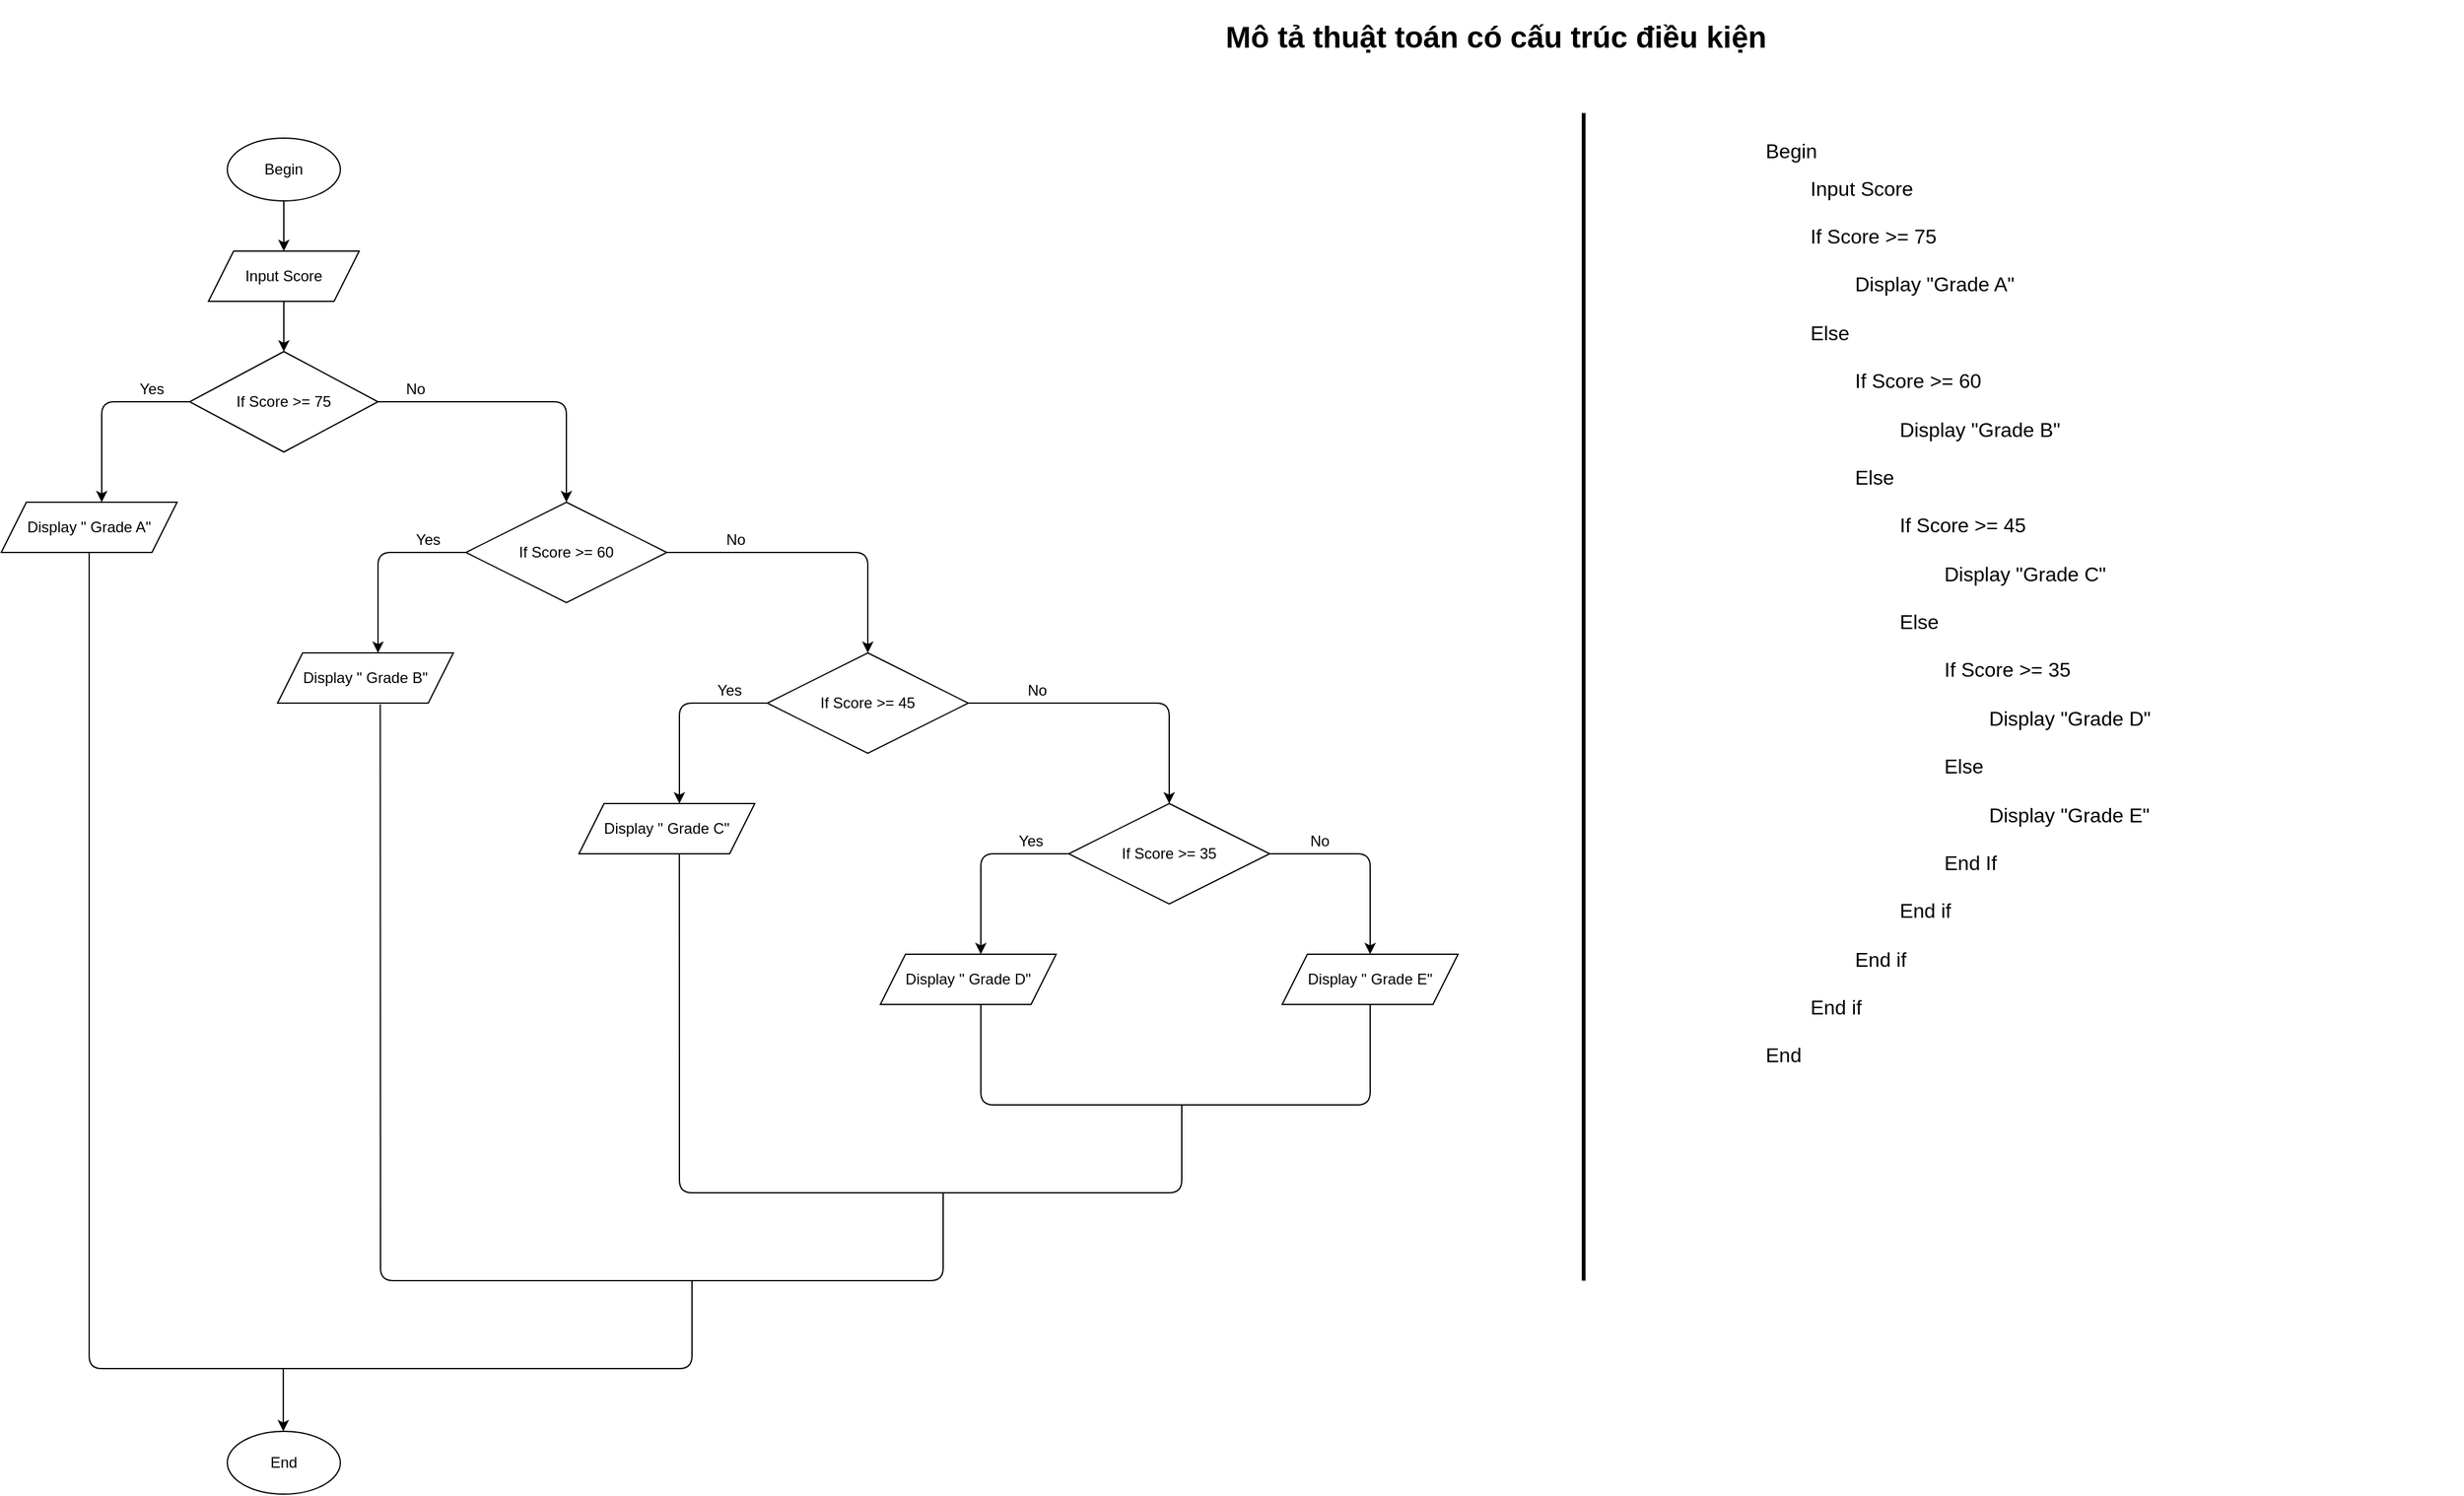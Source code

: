 <mxfile version="15.3.7" type="device"><diagram id="q-nUF9DSOmDJksMGqt2l" name="Page-1"><mxGraphModel dx="3555" dy="1905" grid="1" gridSize="10" guides="1" tooltips="1" connect="1" arrows="1" fold="1" page="1" pageScale="1" pageWidth="827" pageHeight="1169" math="0" shadow="0"><root><mxCell id="0"/><mxCell id="1" parent="0"/><mxCell id="5AqrQunOF9yiXY4FqoFe-1" value="Begin" style="ellipse;whiteSpace=wrap;html=1;" parent="1" vertex="1"><mxGeometry x="250" y="140" width="90" height="50" as="geometry"/></mxCell><mxCell id="5AqrQunOF9yiXY4FqoFe-6" value="" style="endArrow=classic;html=1;exitX=0.5;exitY=1;exitDx=0;exitDy=0;" parent="1" source="5AqrQunOF9yiXY4FqoFe-1" edge="1"><mxGeometry width="50" height="50" relative="1" as="geometry"><mxPoint x="520" y="420" as="sourcePoint"/><mxPoint x="295" y="230" as="targetPoint"/></mxGeometry></mxCell><mxCell id="5AqrQunOF9yiXY4FqoFe-7" value="Input Score" style="shape=parallelogram;perimeter=parallelogramPerimeter;whiteSpace=wrap;html=1;fixedSize=1;" parent="1" vertex="1"><mxGeometry x="235" y="230" width="120" height="40" as="geometry"/></mxCell><mxCell id="5AqrQunOF9yiXY4FqoFe-9" value="" style="endArrow=classic;html=1;exitX=0.5;exitY=1;exitDx=0;exitDy=0;" parent="1" source="5AqrQunOF9yiXY4FqoFe-7" edge="1"><mxGeometry width="50" height="50" relative="1" as="geometry"><mxPoint x="290" y="300" as="sourcePoint"/><mxPoint x="295" y="310" as="targetPoint"/></mxGeometry></mxCell><mxCell id="5AqrQunOF9yiXY4FqoFe-24" value="&lt;h1&gt;Mô tả thuật toán có cấu trúc điều kiện&lt;/h1&gt;" style="text;html=1;strokeColor=none;fillColor=none;spacing=5;spacingTop=-20;whiteSpace=wrap;overflow=hidden;rounded=0;" parent="1" vertex="1"><mxGeometry x="1040" y="40" width="562" height="40" as="geometry"/></mxCell><mxCell id="5AqrQunOF9yiXY4FqoFe-26" value="&lt;h1 style=&quot;font-size: 16px&quot;&gt;&lt;span style=&quot;font-weight: normal&quot;&gt;Begin&lt;/span&gt;&lt;/h1&gt;&lt;div style=&quot;font-size: 16px&quot;&gt;&lt;span style=&quot;white-space: pre&quot;&gt;&#9;&lt;/span&gt;Input Score&lt;br&gt;&lt;/div&gt;&lt;div style=&quot;font-size: 16px&quot;&gt;&lt;br&gt;&lt;/div&gt;&lt;div style=&quot;font-size: 16px&quot;&gt;&lt;span style=&quot;white-space: pre&quot;&gt;&#9;&lt;/span&gt;If Score &amp;gt;= 75&lt;br&gt;&lt;/div&gt;&lt;div style=&quot;font-size: 16px&quot;&gt;&lt;br&gt;&lt;/div&gt;&lt;div style=&quot;font-size: 16px&quot;&gt;&lt;span style=&quot;white-space: pre&quot;&gt;&#9;&lt;/span&gt;&lt;span style=&quot;white-space: pre&quot;&gt;&#9;&lt;/span&gt;Display &quot;Grade A&quot;&lt;br&gt;&lt;/div&gt;&lt;div style=&quot;font-size: 16px&quot;&gt;&lt;br&gt;&lt;/div&gt;&lt;div style=&quot;font-size: 16px&quot;&gt;&lt;span style=&quot;white-space: pre&quot;&gt;&#9;&lt;/span&gt;Else&lt;br&gt;&lt;/div&gt;&lt;div style=&quot;font-size: 16px&quot;&gt;&lt;br&gt;&lt;/div&gt;&lt;div style=&quot;font-size: 16px&quot;&gt;&lt;span style=&quot;white-space: pre&quot;&gt;&#9;&lt;/span&gt;&lt;span style=&quot;white-space: pre&quot;&gt;&#9;&lt;/span&gt;If Score &amp;gt;= 60&lt;br&gt;&lt;/div&gt;&lt;div style=&quot;font-size: 16px&quot;&gt;&lt;br&gt;&lt;/div&gt;&lt;div style=&quot;font-size: 16px&quot;&gt;&lt;span style=&quot;white-space: pre&quot;&gt;&#9;&lt;/span&gt;&lt;span style=&quot;white-space: pre&quot;&gt;&#9;&lt;/span&gt;&lt;span style=&quot;white-space: pre&quot;&gt;&#9;&lt;/span&gt;Display &quot;Grade B&quot;&lt;br&gt;&lt;/div&gt;&lt;div style=&quot;font-size: 16px&quot;&gt;&lt;br&gt;&lt;/div&gt;&lt;div style=&quot;font-size: 16px&quot;&gt;&lt;span style=&quot;white-space: pre&quot;&gt;&#9;&lt;/span&gt;&lt;span style=&quot;white-space: pre&quot;&gt;&#9;&lt;/span&gt;Else&lt;br&gt;&lt;/div&gt;&lt;div style=&quot;font-size: 16px&quot;&gt;&lt;br&gt;&lt;/div&gt;&lt;div style=&quot;font-size: 16px&quot;&gt;&lt;span style=&quot;white-space: pre&quot;&gt;&#9;&lt;/span&gt;&lt;span style=&quot;white-space: pre&quot;&gt;&#9;&lt;/span&gt;&lt;span style=&quot;white-space: pre&quot;&gt;&#9;&lt;/span&gt;If Score &amp;gt;= 45&lt;br&gt;&lt;/div&gt;&lt;div style=&quot;font-size: 16px&quot;&gt;&lt;br&gt;&lt;/div&gt;&lt;div style=&quot;font-size: 16px&quot;&gt;&lt;span style=&quot;white-space: pre&quot;&gt;&#9;&lt;/span&gt;&lt;span style=&quot;white-space: pre&quot;&gt;&#9;&lt;/span&gt;&lt;span style=&quot;white-space: pre&quot;&gt;&#9;&lt;/span&gt;&lt;span style=&quot;white-space: pre&quot;&gt;&#9;&lt;/span&gt;Display &quot;Grade C&quot;&lt;br&gt;&lt;/div&gt;&lt;div style=&quot;font-size: 16px&quot;&gt;&lt;br&gt;&lt;/div&gt;&lt;div style=&quot;font-size: 16px&quot;&gt;&lt;span style=&quot;white-space: pre&quot;&gt;&#9;&lt;/span&gt;&lt;span style=&quot;white-space: pre&quot;&gt;&#9;&lt;/span&gt;&lt;span style=&quot;white-space: pre&quot;&gt;&#9;&lt;/span&gt;Else&lt;br&gt;&lt;/div&gt;&lt;div style=&quot;font-size: 16px&quot;&gt;&lt;br&gt;&lt;/div&gt;&lt;div style=&quot;font-size: 16px&quot;&gt;&lt;span style=&quot;white-space: pre&quot;&gt;&#9;&lt;/span&gt;&lt;span style=&quot;white-space: pre&quot;&gt;&#9;&lt;/span&gt;&lt;span style=&quot;white-space: pre&quot;&gt;&#9;&lt;/span&gt;&lt;span style=&quot;white-space: pre&quot;&gt;&#9;&lt;/span&gt;If Score &amp;gt;= 35&lt;br&gt;&lt;/div&gt;&lt;div style=&quot;font-size: 16px&quot;&gt;&lt;br&gt;&lt;/div&gt;&lt;div style=&quot;font-size: 16px&quot;&gt;&lt;span style=&quot;white-space: pre&quot;&gt;&#9;&lt;/span&gt;&lt;span style=&quot;white-space: pre&quot;&gt;&#9;&lt;/span&gt;&lt;span style=&quot;white-space: pre&quot;&gt;&#9;&lt;/span&gt;&lt;span style=&quot;white-space: pre&quot;&gt;&#9;&lt;/span&gt;&lt;span style=&quot;white-space: pre&quot;&gt;&#9;&lt;/span&gt;Display &quot;Grade D&quot;&lt;/div&gt;&lt;div style=&quot;font-size: 16px&quot;&gt;&lt;br&gt;&lt;/div&gt;&lt;div style=&quot;font-size: 16px&quot;&gt;&lt;span style=&quot;white-space: pre&quot;&gt;&#9;&lt;/span&gt;&lt;span style=&quot;white-space: pre&quot;&gt;&#9;&lt;/span&gt;&lt;span style=&quot;white-space: pre&quot;&gt;&#9;&lt;/span&gt;&lt;span style=&quot;white-space: pre&quot;&gt;&#9;&lt;/span&gt;Else&lt;br&gt;&lt;/div&gt;&lt;div style=&quot;font-size: 16px&quot;&gt;&lt;br&gt;&lt;/div&gt;&lt;div style=&quot;font-size: 16px&quot;&gt;&lt;span style=&quot;white-space: pre&quot;&gt;&#9;&lt;/span&gt;&lt;span style=&quot;white-space: pre&quot;&gt;&#9;&lt;/span&gt;&lt;span style=&quot;white-space: pre&quot;&gt;&#9;&lt;/span&gt;&lt;span style=&quot;white-space: pre&quot;&gt;&#9;&lt;/span&gt;&lt;span style=&quot;white-space: pre&quot;&gt;&#9;&lt;/span&gt;Display &quot;Grade E&quot;&lt;/div&gt;&lt;div style=&quot;font-size: 16px&quot;&gt;&lt;br&gt;&lt;/div&gt;&lt;div style=&quot;font-size: 16px&quot;&gt;&lt;span style=&quot;white-space: pre&quot;&gt;&#9;&lt;/span&gt;&lt;span style=&quot;white-space: pre&quot;&gt;&#9;&lt;/span&gt;&lt;span style=&quot;white-space: pre&quot;&gt;&#9;&lt;/span&gt;&lt;span style=&quot;white-space: pre&quot;&gt;&#9;&lt;/span&gt;End If&lt;br&gt;&lt;/div&gt;&lt;div style=&quot;font-size: 16px&quot;&gt;&lt;br&gt;&lt;/div&gt;&lt;div style=&quot;font-size: 16px&quot;&gt;&lt;span style=&quot;white-space: pre&quot;&gt;&#9;&lt;/span&gt;&lt;span style=&quot;white-space: pre&quot;&gt;&#9;&lt;/span&gt;&lt;span style=&quot;white-space: pre&quot;&gt;&#9;&lt;/span&gt;End if&lt;br&gt;&lt;/div&gt;&lt;div style=&quot;font-size: 16px&quot;&gt;&lt;br&gt;&lt;/div&gt;&lt;div style=&quot;font-size: 16px&quot;&gt;&lt;span style=&quot;white-space: pre&quot;&gt;&#9;&lt;/span&gt;&lt;span style=&quot;white-space: pre&quot;&gt;&#9;&lt;/span&gt;End if&lt;br&gt;&lt;/div&gt;&lt;div style=&quot;font-size: 16px&quot;&gt;&lt;br&gt;&lt;/div&gt;&lt;div style=&quot;font-size: 16px&quot;&gt;&lt;span style=&quot;white-space: pre&quot;&gt;&#9;&lt;/span&gt;End if&lt;br&gt;&lt;/div&gt;&lt;div style=&quot;font-size: 16px&quot;&gt;&lt;br&gt;&lt;/div&gt;&lt;div style=&quot;font-size: 16px&quot;&gt;End&lt;/div&gt;&lt;div style=&quot;font-size: 16px&quot;&gt;&lt;br&gt;&lt;/div&gt;&lt;div style=&quot;font-size: 16px&quot;&gt;&lt;br&gt;&lt;/div&gt;&lt;div style=&quot;font-size: 16px&quot;&gt;&lt;span style=&quot;white-space: pre&quot;&gt;&lt;span style=&quot;white-space: pre&quot;&gt;&#9;&lt;/span&gt;&#9;&lt;/span&gt;&lt;br&gt;&lt;/div&gt;" style="text;html=1;strokeColor=none;fillColor=none;spacing=5;spacingTop=-20;whiteSpace=wrap;overflow=hidden;rounded=0;align=left;" parent="1" vertex="1"><mxGeometry x="1470" y="140" width="560" height="870" as="geometry"/></mxCell><mxCell id="hYvTD4bISIvkHJzC5qq0-3" value="If Score &amp;gt;= 75" style="rhombus;whiteSpace=wrap;html=1;" parent="1" vertex="1"><mxGeometry x="220" y="310" width="150" height="80" as="geometry"/></mxCell><mxCell id="hYvTD4bISIvkHJzC5qq0-4" value="" style="endArrow=classic;html=1;exitX=0;exitY=0.5;exitDx=0;exitDy=0;" parent="1" source="hYvTD4bISIvkHJzC5qq0-3" edge="1"><mxGeometry width="50" height="50" relative="1" as="geometry"><mxPoint x="440" y="430" as="sourcePoint"/><mxPoint x="150" y="430" as="targetPoint"/><Array as="points"><mxPoint x="150" y="350"/></Array></mxGeometry></mxCell><mxCell id="hYvTD4bISIvkHJzC5qq0-5" value="Yes" style="text;html=1;strokeColor=none;fillColor=none;align=center;verticalAlign=middle;whiteSpace=wrap;rounded=0;" parent="1" vertex="1"><mxGeometry x="170" y="330" width="40" height="20" as="geometry"/></mxCell><mxCell id="hYvTD4bISIvkHJzC5qq0-6" value="Display &quot; Grade A&quot;" style="shape=parallelogram;perimeter=parallelogramPerimeter;whiteSpace=wrap;html=1;fixedSize=1;" parent="1" vertex="1"><mxGeometry x="70" y="430" width="140" height="40" as="geometry"/></mxCell><mxCell id="hYvTD4bISIvkHJzC5qq0-7" value="" style="endArrow=classic;html=1;startArrow=none;" parent="1" edge="1"><mxGeometry width="50" height="50" relative="1" as="geometry"><mxPoint x="370" y="350" as="sourcePoint"/><mxPoint x="520" y="430" as="targetPoint"/><Array as="points"><mxPoint x="520" y="350"/></Array></mxGeometry></mxCell><mxCell id="hYvTD4bISIvkHJzC5qq0-8" value="No" style="text;html=1;strokeColor=none;fillColor=none;align=center;verticalAlign=middle;whiteSpace=wrap;rounded=0;" parent="1" vertex="1"><mxGeometry x="380" y="330" width="40" height="20" as="geometry"/></mxCell><mxCell id="hYvTD4bISIvkHJzC5qq0-20" value="" style="endArrow=classic;html=1;" parent="1" edge="1"><mxGeometry width="50" height="50" relative="1" as="geometry"><mxPoint x="294.58" y="1120" as="sourcePoint"/><mxPoint x="294.58" y="1170" as="targetPoint"/></mxGeometry></mxCell><mxCell id="hYvTD4bISIvkHJzC5qq0-21" value="End" style="ellipse;whiteSpace=wrap;html=1;" parent="1" vertex="1"><mxGeometry x="250" y="1170" width="90" height="50" as="geometry"/></mxCell><mxCell id="m-jpiGa0PxXz83xuysw8-3" value="" style="endArrow=classic;html=1;exitX=0;exitY=0.5;exitDx=0;exitDy=0;" parent="1" edge="1"><mxGeometry width="50" height="50" relative="1" as="geometry"><mxPoint x="440" y="470" as="sourcePoint"/><mxPoint x="370" y="550" as="targetPoint"/><Array as="points"><mxPoint x="370" y="470"/></Array></mxGeometry></mxCell><mxCell id="m-jpiGa0PxXz83xuysw8-4" value="Yes" style="text;html=1;strokeColor=none;fillColor=none;align=center;verticalAlign=middle;whiteSpace=wrap;rounded=0;" parent="1" vertex="1"><mxGeometry x="390" y="450" width="40" height="20" as="geometry"/></mxCell><mxCell id="m-jpiGa0PxXz83xuysw8-5" value="Display &quot; Grade B&quot;" style="shape=parallelogram;perimeter=parallelogramPerimeter;whiteSpace=wrap;html=1;fixedSize=1;" parent="1" vertex="1"><mxGeometry x="290" y="550" width="140" height="40" as="geometry"/></mxCell><mxCell id="m-jpiGa0PxXz83xuysw8-6" value="" style="endArrow=classic;html=1;exitX=1;exitY=0.5;exitDx=0;exitDy=0;" parent="1" edge="1"><mxGeometry width="50" height="50" relative="1" as="geometry"><mxPoint x="600" y="470" as="sourcePoint"/><mxPoint x="760" y="550" as="targetPoint"/><Array as="points"><mxPoint x="760" y="470"/></Array></mxGeometry></mxCell><mxCell id="m-jpiGa0PxXz83xuysw8-8" value="" style="endArrow=classic;html=1;exitX=0;exitY=0.5;exitDx=0;exitDy=0;" parent="1" edge="1"><mxGeometry width="50" height="50" relative="1" as="geometry"><mxPoint x="680" y="590" as="sourcePoint"/><mxPoint x="610" y="670" as="targetPoint"/><Array as="points"><mxPoint x="610" y="590"/></Array></mxGeometry></mxCell><mxCell id="m-jpiGa0PxXz83xuysw8-9" value="Yes" style="text;html=1;strokeColor=none;fillColor=none;align=center;verticalAlign=middle;whiteSpace=wrap;rounded=0;" parent="1" vertex="1"><mxGeometry x="630" y="570" width="40" height="20" as="geometry"/></mxCell><mxCell id="m-jpiGa0PxXz83xuysw8-10" value="Display &quot; Grade C&quot;" style="shape=parallelogram;perimeter=parallelogramPerimeter;whiteSpace=wrap;html=1;fixedSize=1;" parent="1" vertex="1"><mxGeometry x="530" y="670" width="140" height="40" as="geometry"/></mxCell><mxCell id="m-jpiGa0PxXz83xuysw8-11" value="No" style="text;html=1;strokeColor=none;fillColor=none;align=center;verticalAlign=middle;whiteSpace=wrap;rounded=0;" parent="1" vertex="1"><mxGeometry x="635" y="450" width="40" height="20" as="geometry"/></mxCell><mxCell id="m-jpiGa0PxXz83xuysw8-14" value="" style="endArrow=classic;html=1;exitX=1;exitY=0.5;exitDx=0;exitDy=0;" parent="1" edge="1"><mxGeometry width="50" height="50" relative="1" as="geometry"><mxPoint x="840" y="590" as="sourcePoint"/><mxPoint x="1000" y="670" as="targetPoint"/><Array as="points"><mxPoint x="1000" y="590"/></Array></mxGeometry></mxCell><mxCell id="m-jpiGa0PxXz83xuysw8-16" value="No" style="text;html=1;strokeColor=none;fillColor=none;align=center;verticalAlign=middle;whiteSpace=wrap;rounded=0;" parent="1" vertex="1"><mxGeometry x="875" y="570" width="40" height="20" as="geometry"/></mxCell><mxCell id="m-jpiGa0PxXz83xuysw8-20" value="" style="endArrow=classic;html=1;exitX=0;exitY=0.5;exitDx=0;exitDy=0;" parent="1" edge="1"><mxGeometry width="50" height="50" relative="1" as="geometry"><mxPoint x="920" y="710" as="sourcePoint"/><mxPoint x="850" y="790" as="targetPoint"/><Array as="points"><mxPoint x="850" y="710"/></Array></mxGeometry></mxCell><mxCell id="m-jpiGa0PxXz83xuysw8-21" value="Yes" style="text;html=1;strokeColor=none;fillColor=none;align=center;verticalAlign=middle;whiteSpace=wrap;rounded=0;" parent="1" vertex="1"><mxGeometry x="870" y="690" width="40" height="20" as="geometry"/></mxCell><mxCell id="m-jpiGa0PxXz83xuysw8-22" value="Display &quot; Grade D&quot;" style="shape=parallelogram;perimeter=parallelogramPerimeter;whiteSpace=wrap;html=1;fixedSize=1;" parent="1" vertex="1"><mxGeometry x="770" y="790" width="140" height="40" as="geometry"/></mxCell><mxCell id="m-jpiGa0PxXz83xuysw8-23" value="" style="endArrow=classic;html=1;exitX=1;exitY=0.5;exitDx=0;exitDy=0;" parent="1" edge="1"><mxGeometry width="50" height="50" relative="1" as="geometry"><mxPoint x="1080" y="710" as="sourcePoint"/><mxPoint x="1160" y="790" as="targetPoint"/><Array as="points"><mxPoint x="1160" y="710"/></Array></mxGeometry></mxCell><mxCell id="m-jpiGa0PxXz83xuysw8-27" value="No" style="text;html=1;strokeColor=none;fillColor=none;align=center;verticalAlign=middle;whiteSpace=wrap;rounded=0;" parent="1" vertex="1"><mxGeometry x="1100" y="690" width="40" height="20" as="geometry"/></mxCell><mxCell id="m-jpiGa0PxXz83xuysw8-28" value="Display &quot; Grade E&quot;" style="shape=parallelogram;perimeter=parallelogramPerimeter;whiteSpace=wrap;html=1;fixedSize=1;" parent="1" vertex="1"><mxGeometry x="1090" y="790" width="140" height="40" as="geometry"/></mxCell><mxCell id="m-jpiGa0PxXz83xuysw8-29" value="If Score &amp;gt;= 60" style="rhombus;whiteSpace=wrap;html=1;" parent="1" vertex="1"><mxGeometry x="440" y="430" width="160" height="80" as="geometry"/></mxCell><mxCell id="m-jpiGa0PxXz83xuysw8-30" value="If Score &amp;gt;= 45" style="rhombus;whiteSpace=wrap;html=1;" parent="1" vertex="1"><mxGeometry x="680" y="550" width="160" height="80" as="geometry"/></mxCell><mxCell id="m-jpiGa0PxXz83xuysw8-31" value="If Score &amp;gt;= 35" style="rhombus;whiteSpace=wrap;html=1;" parent="1" vertex="1"><mxGeometry x="920" y="670" width="160" height="80" as="geometry"/></mxCell><mxCell id="m-jpiGa0PxXz83xuysw8-37" value="" style="endArrow=none;html=1;entryX=0.5;entryY=1;entryDx=0;entryDy=0;" parent="1" target="m-jpiGa0PxXz83xuysw8-28" edge="1"><mxGeometry width="50" height="50" relative="1" as="geometry"><mxPoint x="850" y="830" as="sourcePoint"/><mxPoint x="1160" y="910" as="targetPoint"/><Array as="points"><mxPoint x="850" y="910"/><mxPoint x="1160" y="910"/></Array></mxGeometry></mxCell><mxCell id="1bCSNzqDC7-Jpjv-BzWU-1" value="" style="endArrow=none;html=1;entryX=0.571;entryY=1;entryDx=0;entryDy=0;entryPerimeter=0;" parent="1" target="m-jpiGa0PxXz83xuysw8-10" edge="1"><mxGeometry width="50" height="50" relative="1" as="geometry"><mxPoint x="1010" y="910" as="sourcePoint"/><mxPoint x="750" y="800" as="targetPoint"/><Array as="points"><mxPoint x="1010" y="980"/><mxPoint x="610" y="980"/></Array></mxGeometry></mxCell><mxCell id="1bCSNzqDC7-Jpjv-BzWU-2" value="" style="endArrow=none;html=1;exitX=0.584;exitY=1.026;exitDx=0;exitDy=0;exitPerimeter=0;" parent="1" source="m-jpiGa0PxXz83xuysw8-5" edge="1"><mxGeometry width="50" height="50" relative="1" as="geometry"><mxPoint x="670" y="820" as="sourcePoint"/><mxPoint x="820" y="980" as="targetPoint"/><Array as="points"><mxPoint x="372" y="1050"/><mxPoint x="820" y="1050"/></Array></mxGeometry></mxCell><mxCell id="1bCSNzqDC7-Jpjv-BzWU-3" value="" style="endArrow=none;html=1;exitX=0.5;exitY=1;exitDx=0;exitDy=0;" parent="1" source="hYvTD4bISIvkHJzC5qq0-6" edge="1"><mxGeometry width="50" height="50" relative="1" as="geometry"><mxPoint x="760" y="770" as="sourcePoint"/><mxPoint x="620" y="1050" as="targetPoint"/><Array as="points"><mxPoint x="140" y="1120"/><mxPoint x="620" y="1120"/></Array></mxGeometry></mxCell><mxCell id="1bCSNzqDC7-Jpjv-BzWU-4" value="" style="endArrow=none;html=1;strokeWidth=3;" parent="1" edge="1"><mxGeometry width="50" height="50" relative="1" as="geometry"><mxPoint x="1330" y="1050" as="sourcePoint"/><mxPoint x="1330" y="120" as="targetPoint"/></mxGeometry></mxCell></root></mxGraphModel></diagram></mxfile>